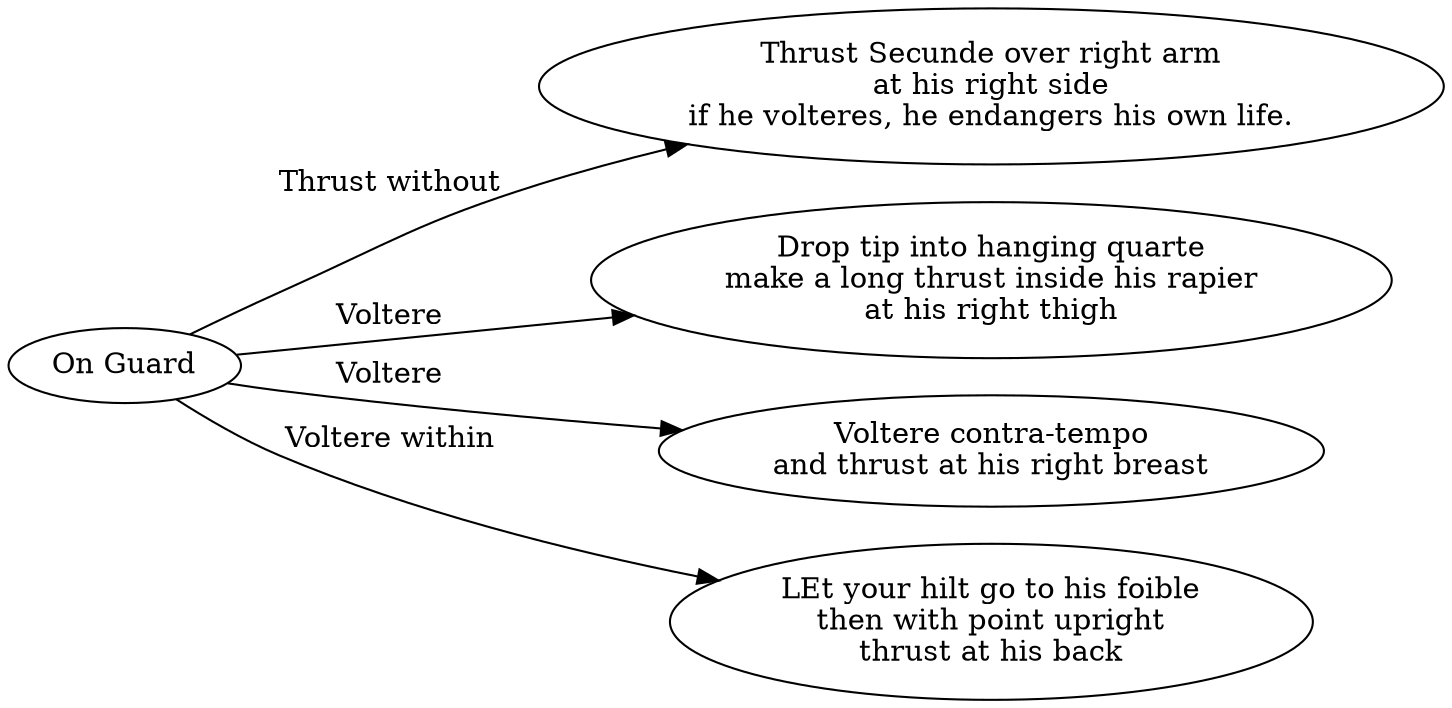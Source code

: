 digraph pallas_armata_flowchart {

rankdir=LR; 
//chapter 11: remedies for the volte

onGuard [label="On Guard"]

thrustOver [label="Thrust Secunde over right arm\nat his right side\nif he volteres, he endangers his own life."]
counter1 [label="Drop tip into hanging quarte\nmake a long thrust inside his rapier\nat his right thigh"]
counter2 [label="Voltere contra-tempo\nand thrust at his right breast"]
counter3 [label="LEt your hilt go to his foible\nthen with point upright\nthrust at his back"]

onGuard->thrustOver [label="Thrust without"]
onGuard->counter1 [label="Voltere"]
onGuard->counter2 [label="Voltere"]
onGuard->counter3 [label="Voltere within"]
}
